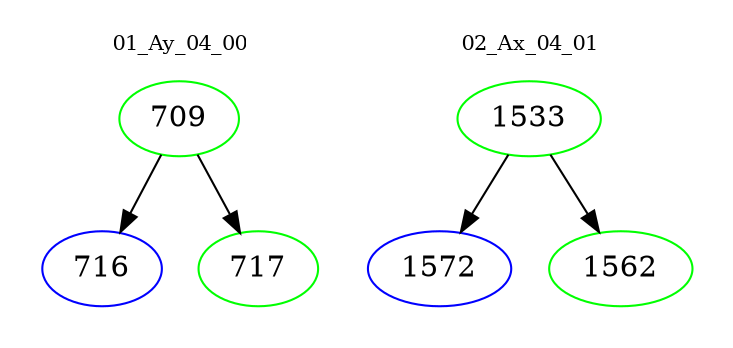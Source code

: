 digraph{
subgraph cluster_0 {
color = white
label = "01_Ay_04_00";
fontsize=10;
T0_709 [label="709", color="green"]
T0_709 -> T0_716 [color="black"]
T0_716 [label="716", color="blue"]
T0_709 -> T0_717 [color="black"]
T0_717 [label="717", color="green"]
}
subgraph cluster_1 {
color = white
label = "02_Ax_04_01";
fontsize=10;
T1_1533 [label="1533", color="green"]
T1_1533 -> T1_1572 [color="black"]
T1_1572 [label="1572", color="blue"]
T1_1533 -> T1_1562 [color="black"]
T1_1562 [label="1562", color="green"]
}
}
